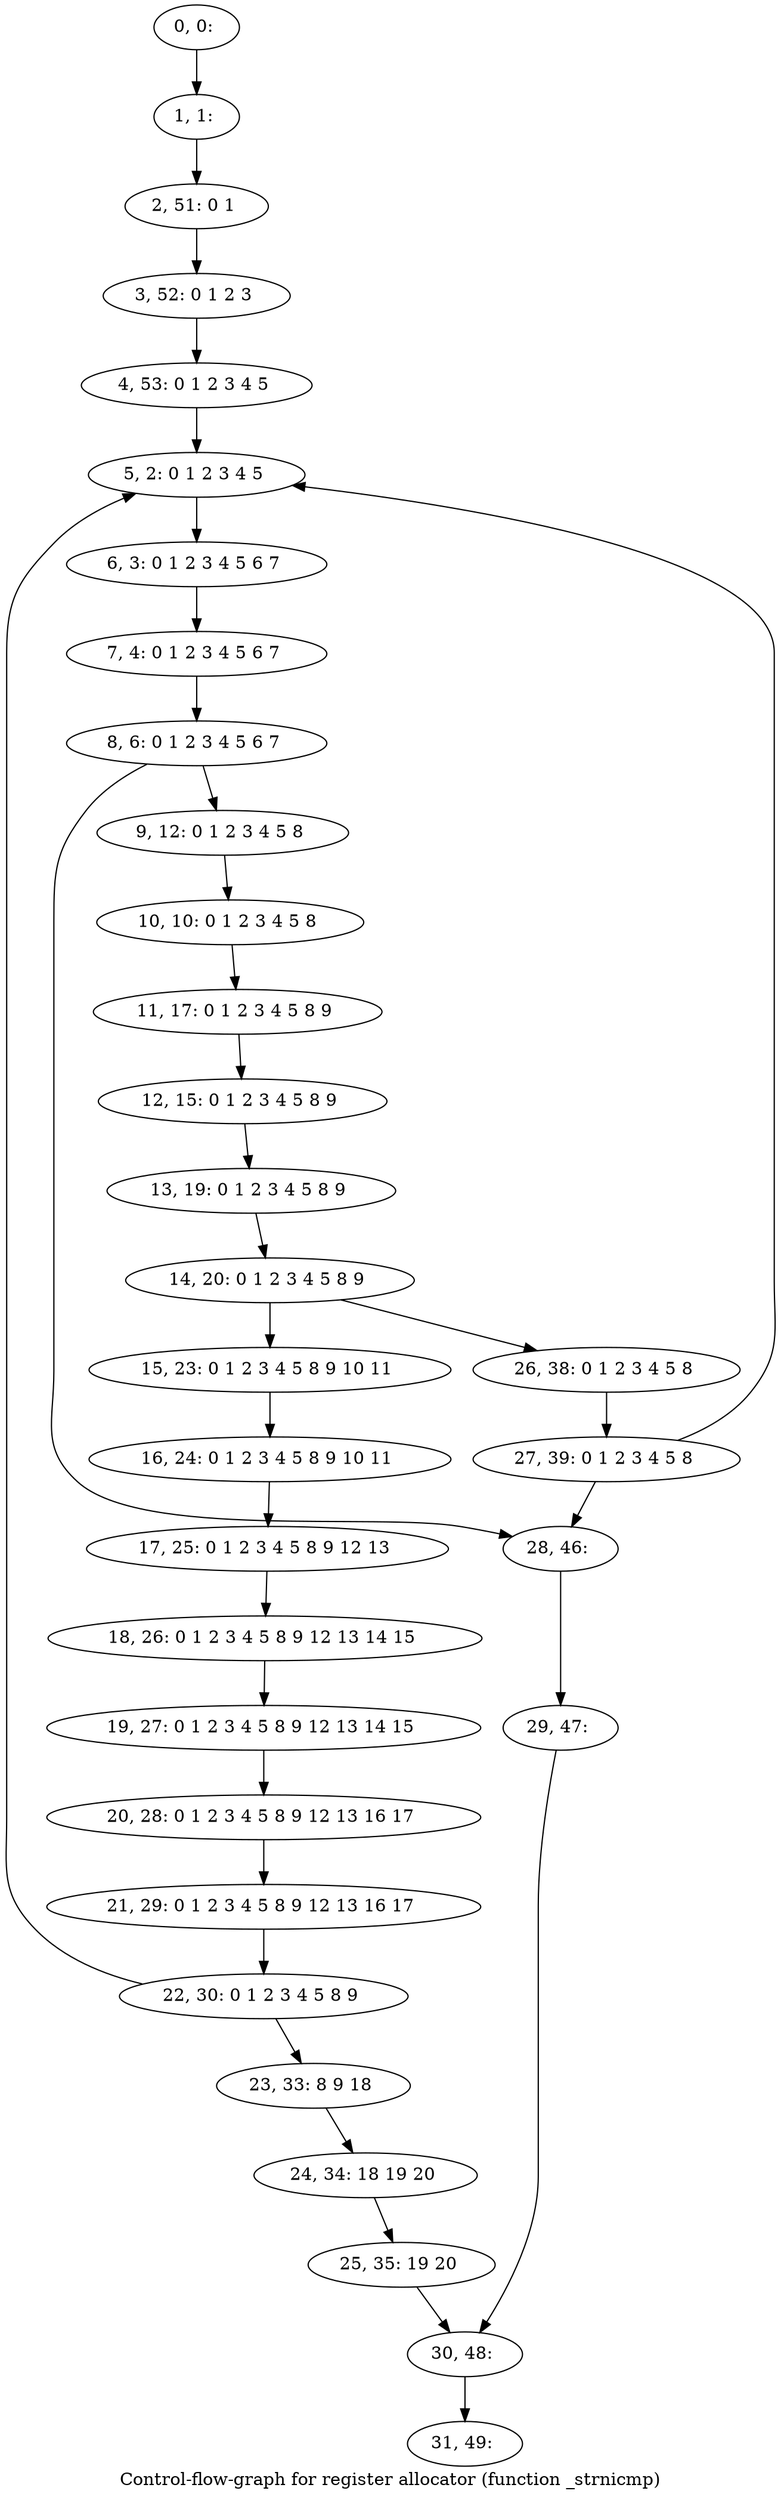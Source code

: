 digraph G {
graph [label="Control-flow-graph for register allocator (function _strnicmp)"]
0[label="0, 0: "];
1[label="1, 1: "];
2[label="2, 51: 0 1 "];
3[label="3, 52: 0 1 2 3 "];
4[label="4, 53: 0 1 2 3 4 5 "];
5[label="5, 2: 0 1 2 3 4 5 "];
6[label="6, 3: 0 1 2 3 4 5 6 7 "];
7[label="7, 4: 0 1 2 3 4 5 6 7 "];
8[label="8, 6: 0 1 2 3 4 5 6 7 "];
9[label="9, 12: 0 1 2 3 4 5 8 "];
10[label="10, 10: 0 1 2 3 4 5 8 "];
11[label="11, 17: 0 1 2 3 4 5 8 9 "];
12[label="12, 15: 0 1 2 3 4 5 8 9 "];
13[label="13, 19: 0 1 2 3 4 5 8 9 "];
14[label="14, 20: 0 1 2 3 4 5 8 9 "];
15[label="15, 23: 0 1 2 3 4 5 8 9 10 11 "];
16[label="16, 24: 0 1 2 3 4 5 8 9 10 11 "];
17[label="17, 25: 0 1 2 3 4 5 8 9 12 13 "];
18[label="18, 26: 0 1 2 3 4 5 8 9 12 13 14 15 "];
19[label="19, 27: 0 1 2 3 4 5 8 9 12 13 14 15 "];
20[label="20, 28: 0 1 2 3 4 5 8 9 12 13 16 17 "];
21[label="21, 29: 0 1 2 3 4 5 8 9 12 13 16 17 "];
22[label="22, 30: 0 1 2 3 4 5 8 9 "];
23[label="23, 33: 8 9 18 "];
24[label="24, 34: 18 19 20 "];
25[label="25, 35: 19 20 "];
26[label="26, 38: 0 1 2 3 4 5 8 "];
27[label="27, 39: 0 1 2 3 4 5 8 "];
28[label="28, 46: "];
29[label="29, 47: "];
30[label="30, 48: "];
31[label="31, 49: "];
0->1 ;
1->2 ;
2->3 ;
3->4 ;
4->5 ;
5->6 ;
6->7 ;
7->8 ;
8->9 ;
8->28 ;
9->10 ;
10->11 ;
11->12 ;
12->13 ;
13->14 ;
14->15 ;
14->26 ;
15->16 ;
16->17 ;
17->18 ;
18->19 ;
19->20 ;
20->21 ;
21->22 ;
22->23 ;
22->5 ;
23->24 ;
24->25 ;
25->30 ;
26->27 ;
27->28 ;
27->5 ;
28->29 ;
29->30 ;
30->31 ;
}
